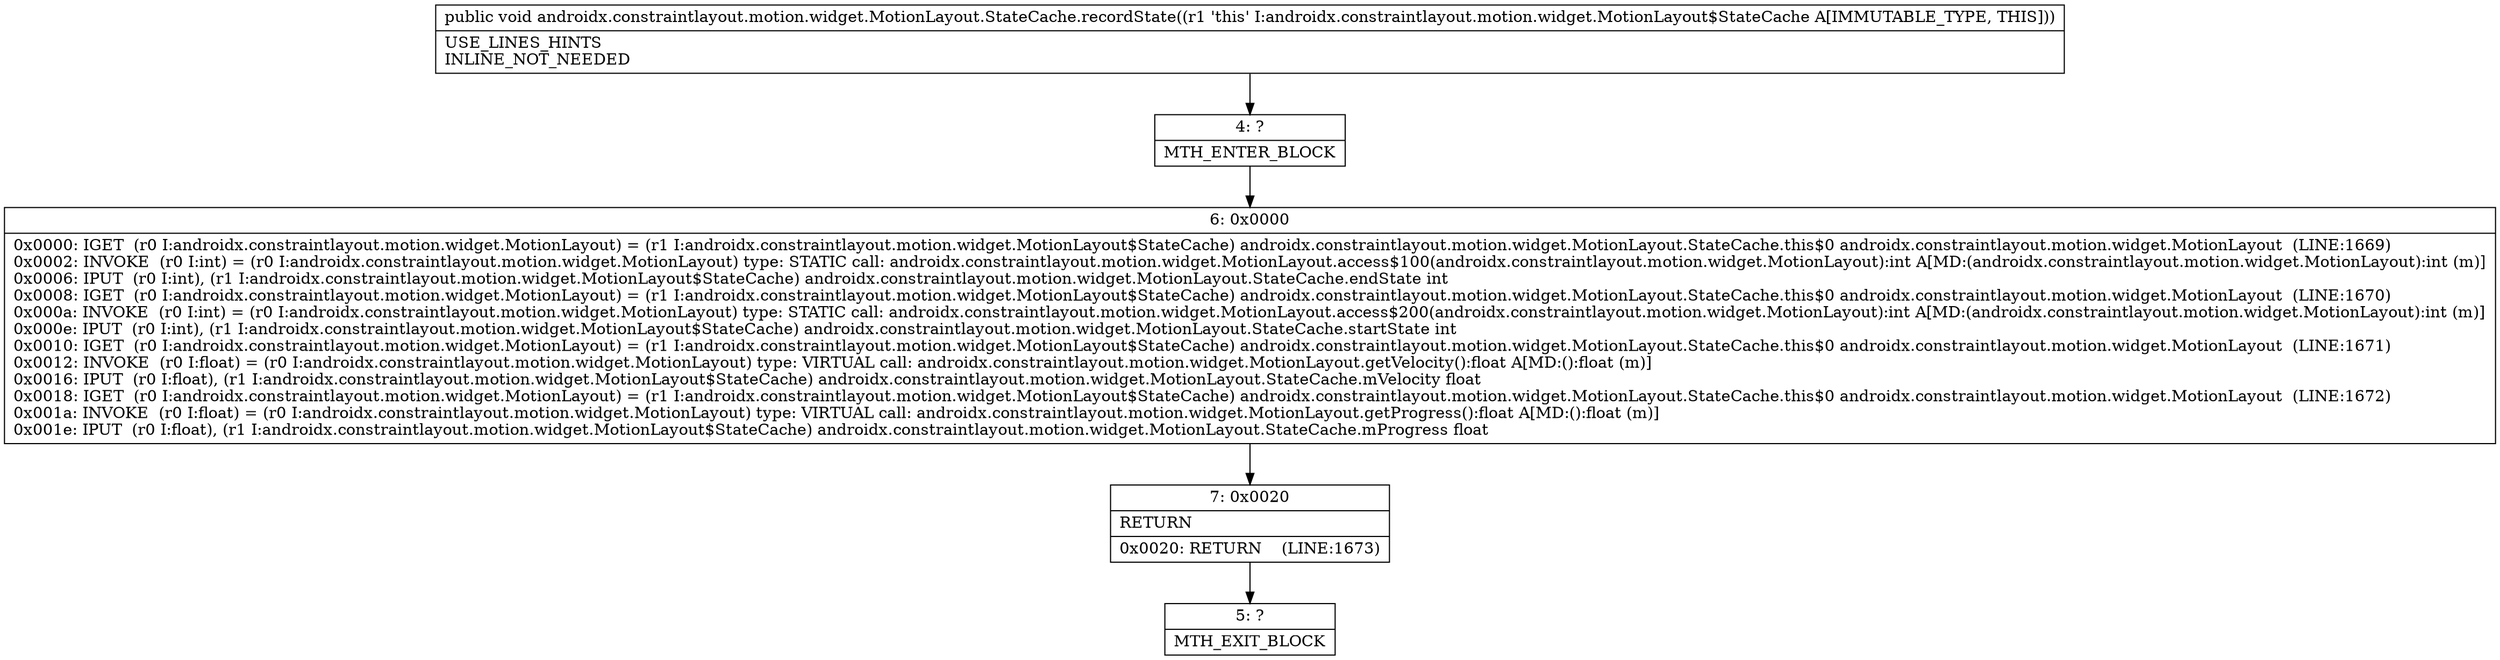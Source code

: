 digraph "CFG forandroidx.constraintlayout.motion.widget.MotionLayout.StateCache.recordState()V" {
Node_4 [shape=record,label="{4\:\ ?|MTH_ENTER_BLOCK\l}"];
Node_6 [shape=record,label="{6\:\ 0x0000|0x0000: IGET  (r0 I:androidx.constraintlayout.motion.widget.MotionLayout) = (r1 I:androidx.constraintlayout.motion.widget.MotionLayout$StateCache) androidx.constraintlayout.motion.widget.MotionLayout.StateCache.this$0 androidx.constraintlayout.motion.widget.MotionLayout  (LINE:1669)\l0x0002: INVOKE  (r0 I:int) = (r0 I:androidx.constraintlayout.motion.widget.MotionLayout) type: STATIC call: androidx.constraintlayout.motion.widget.MotionLayout.access$100(androidx.constraintlayout.motion.widget.MotionLayout):int A[MD:(androidx.constraintlayout.motion.widget.MotionLayout):int (m)]\l0x0006: IPUT  (r0 I:int), (r1 I:androidx.constraintlayout.motion.widget.MotionLayout$StateCache) androidx.constraintlayout.motion.widget.MotionLayout.StateCache.endState int \l0x0008: IGET  (r0 I:androidx.constraintlayout.motion.widget.MotionLayout) = (r1 I:androidx.constraintlayout.motion.widget.MotionLayout$StateCache) androidx.constraintlayout.motion.widget.MotionLayout.StateCache.this$0 androidx.constraintlayout.motion.widget.MotionLayout  (LINE:1670)\l0x000a: INVOKE  (r0 I:int) = (r0 I:androidx.constraintlayout.motion.widget.MotionLayout) type: STATIC call: androidx.constraintlayout.motion.widget.MotionLayout.access$200(androidx.constraintlayout.motion.widget.MotionLayout):int A[MD:(androidx.constraintlayout.motion.widget.MotionLayout):int (m)]\l0x000e: IPUT  (r0 I:int), (r1 I:androidx.constraintlayout.motion.widget.MotionLayout$StateCache) androidx.constraintlayout.motion.widget.MotionLayout.StateCache.startState int \l0x0010: IGET  (r0 I:androidx.constraintlayout.motion.widget.MotionLayout) = (r1 I:androidx.constraintlayout.motion.widget.MotionLayout$StateCache) androidx.constraintlayout.motion.widget.MotionLayout.StateCache.this$0 androidx.constraintlayout.motion.widget.MotionLayout  (LINE:1671)\l0x0012: INVOKE  (r0 I:float) = (r0 I:androidx.constraintlayout.motion.widget.MotionLayout) type: VIRTUAL call: androidx.constraintlayout.motion.widget.MotionLayout.getVelocity():float A[MD:():float (m)]\l0x0016: IPUT  (r0 I:float), (r1 I:androidx.constraintlayout.motion.widget.MotionLayout$StateCache) androidx.constraintlayout.motion.widget.MotionLayout.StateCache.mVelocity float \l0x0018: IGET  (r0 I:androidx.constraintlayout.motion.widget.MotionLayout) = (r1 I:androidx.constraintlayout.motion.widget.MotionLayout$StateCache) androidx.constraintlayout.motion.widget.MotionLayout.StateCache.this$0 androidx.constraintlayout.motion.widget.MotionLayout  (LINE:1672)\l0x001a: INVOKE  (r0 I:float) = (r0 I:androidx.constraintlayout.motion.widget.MotionLayout) type: VIRTUAL call: androidx.constraintlayout.motion.widget.MotionLayout.getProgress():float A[MD:():float (m)]\l0x001e: IPUT  (r0 I:float), (r1 I:androidx.constraintlayout.motion.widget.MotionLayout$StateCache) androidx.constraintlayout.motion.widget.MotionLayout.StateCache.mProgress float \l}"];
Node_7 [shape=record,label="{7\:\ 0x0020|RETURN\l|0x0020: RETURN    (LINE:1673)\l}"];
Node_5 [shape=record,label="{5\:\ ?|MTH_EXIT_BLOCK\l}"];
MethodNode[shape=record,label="{public void androidx.constraintlayout.motion.widget.MotionLayout.StateCache.recordState((r1 'this' I:androidx.constraintlayout.motion.widget.MotionLayout$StateCache A[IMMUTABLE_TYPE, THIS]))  | USE_LINES_HINTS\lINLINE_NOT_NEEDED\l}"];
MethodNode -> Node_4;Node_4 -> Node_6;
Node_6 -> Node_7;
Node_7 -> Node_5;
}

